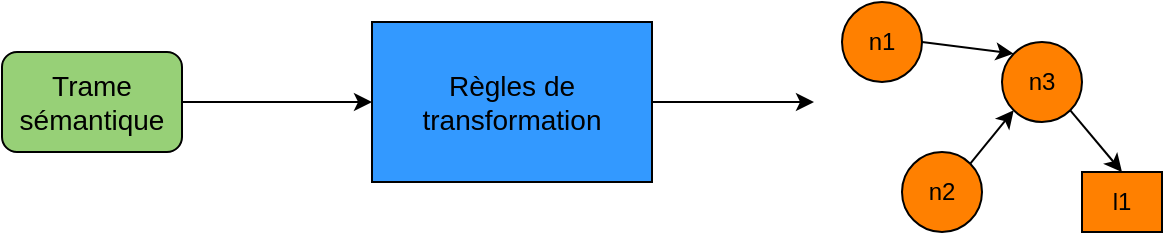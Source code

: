 <mxfile version="10.6.8" type="device"><diagram id="lExLXjc1cdtKiexNxYVn" name="Page-1"><mxGraphModel dx="1074" dy="569" grid="1" gridSize="10" guides="1" tooltips="1" connect="1" arrows="1" fold="1" page="1" pageScale="1" pageWidth="850" pageHeight="1100" math="0" shadow="0"><root><mxCell id="0"/><mxCell id="1" parent="0"/><mxCell id="lvxdYItzJVjIvdjhRI7E-1" value="&lt;div style=&quot;font-size: 14px&quot;&gt;&lt;font style=&quot;font-size: 14px&quot;&gt;Règles de&lt;/font&gt;&lt;/div&gt;&lt;div style=&quot;font-size: 14px&quot;&gt;&lt;font style=&quot;font-size: 14px&quot;&gt; transformation&lt;/font&gt;&lt;/div&gt;" style="rounded=0;whiteSpace=wrap;html=1;fillColor=#3399FF;strokeColor=#000000;" parent="1" vertex="1"><mxGeometry x="355" y="140" width="140" height="80" as="geometry"/></mxCell><mxCell id="lvxdYItzJVjIvdjhRI7E-2" value="&lt;font style=&quot;font-size: 14px&quot;&gt;Trame sémantique&lt;/font&gt;" style="rounded=1;whiteSpace=wrap;html=1;fillColor=#97D077;strokeColor=#000000;" parent="1" vertex="1"><mxGeometry x="170" y="155" width="90" height="50" as="geometry"/></mxCell><mxCell id="lvxdYItzJVjIvdjhRI7E-6" value="" style="endArrow=classic;html=1;entryX=0;entryY=0.5;entryDx=0;entryDy=0;exitX=1;exitY=0.5;exitDx=0;exitDy=0;" parent="1" source="lvxdYItzJVjIvdjhRI7E-2" target="lvxdYItzJVjIvdjhRI7E-1" edge="1"><mxGeometry width="50" height="50" relative="1" as="geometry"><mxPoint x="160" y="330" as="sourcePoint"/><mxPoint x="210" y="280" as="targetPoint"/></mxGeometry></mxCell><mxCell id="lvxdYItzJVjIvdjhRI7E-8" value="" style="endArrow=classic;html=1;entryX=0;entryY=0.5;entryDx=0;entryDy=0;" parent="1" source="lvxdYItzJVjIvdjhRI7E-1" edge="1"><mxGeometry width="50" height="50" relative="1" as="geometry"><mxPoint x="460" y="380" as="sourcePoint"/><mxPoint x="576" y="180" as="targetPoint"/></mxGeometry></mxCell><mxCell id="lvxdYItzJVjIvdjhRI7E-9" value="n1" style="ellipse;whiteSpace=wrap;html=1;aspect=fixed;strokeColor=#000000;fillColor=#FF8000;" parent="1" vertex="1"><mxGeometry x="590" y="130" width="40" height="40" as="geometry"/></mxCell><mxCell id="lvxdYItzJVjIvdjhRI7E-10" value="n2" style="ellipse;whiteSpace=wrap;html=1;aspect=fixed;strokeColor=#000000;fillColor=#FF8000;" parent="1" vertex="1"><mxGeometry x="620" y="205" width="40" height="40" as="geometry"/></mxCell><mxCell id="lvxdYItzJVjIvdjhRI7E-11" value="n3" style="ellipse;whiteSpace=wrap;html=1;aspect=fixed;strokeColor=#000000;fillColor=#FF8000;" parent="1" vertex="1"><mxGeometry x="670" y="150" width="40" height="40" as="geometry"/></mxCell><mxCell id="lvxdYItzJVjIvdjhRI7E-12" value="l1" style="rounded=0;whiteSpace=wrap;html=1;strokeColor=#000000;fillColor=#FF8000;" parent="1" vertex="1"><mxGeometry x="710" y="215" width="40" height="30" as="geometry"/></mxCell><mxCell id="lvxdYItzJVjIvdjhRI7E-13" value="" style="endArrow=classic;html=1;exitX=1;exitY=0;exitDx=0;exitDy=0;entryX=0;entryY=1;entryDx=0;entryDy=0;" parent="1" source="lvxdYItzJVjIvdjhRI7E-10" target="lvxdYItzJVjIvdjhRI7E-11" edge="1"><mxGeometry width="50" height="50" relative="1" as="geometry"><mxPoint x="570" y="400" as="sourcePoint"/><mxPoint x="620" y="350" as="targetPoint"/></mxGeometry></mxCell><mxCell id="lvxdYItzJVjIvdjhRI7E-14" value="" style="endArrow=classic;html=1;entryX=0;entryY=0;entryDx=0;entryDy=0;exitX=1;exitY=0.5;exitDx=0;exitDy=0;" parent="1" source="lvxdYItzJVjIvdjhRI7E-9" target="lvxdYItzJVjIvdjhRI7E-11" edge="1"><mxGeometry width="50" height="50" relative="1" as="geometry"><mxPoint x="540" y="310" as="sourcePoint"/><mxPoint x="590" y="260" as="targetPoint"/></mxGeometry></mxCell><mxCell id="lvxdYItzJVjIvdjhRI7E-15" value="" style="endArrow=classic;html=1;exitX=1;exitY=1;exitDx=0;exitDy=0;entryX=0.5;entryY=0;entryDx=0;entryDy=0;" parent="1" source="lvxdYItzJVjIvdjhRI7E-11" target="lvxdYItzJVjIvdjhRI7E-12" edge="1"><mxGeometry width="50" height="50" relative="1" as="geometry"><mxPoint x="600" y="330" as="sourcePoint"/><mxPoint x="650" y="280" as="targetPoint"/></mxGeometry></mxCell></root></mxGraphModel></diagram></mxfile>